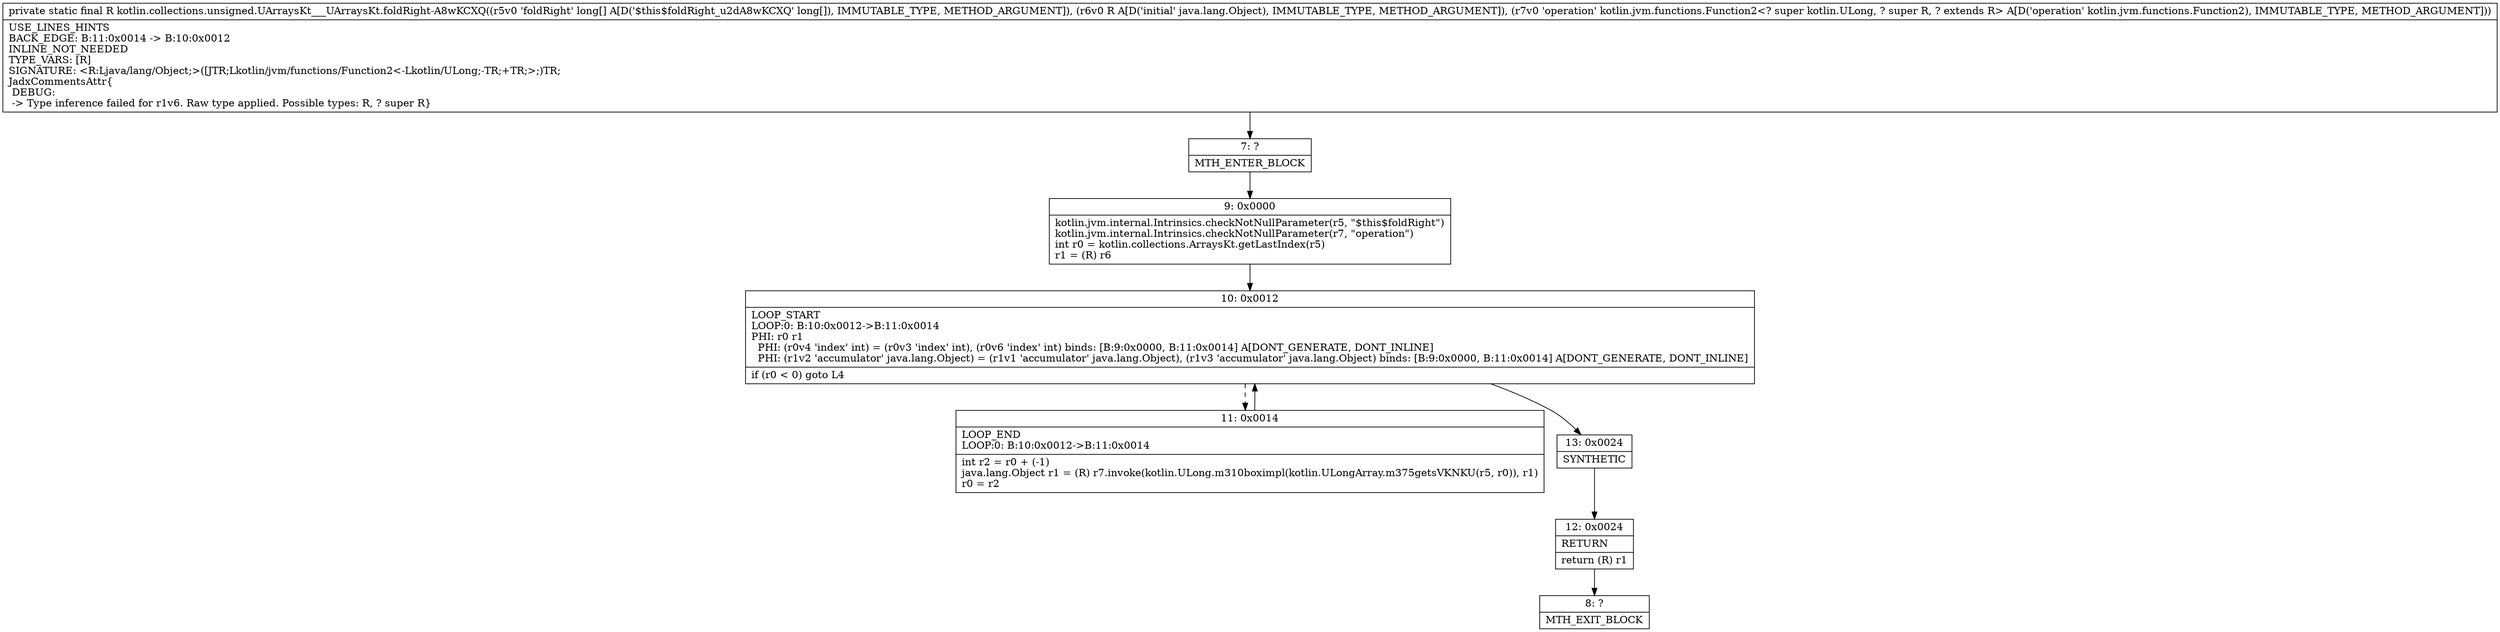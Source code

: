 digraph "CFG forkotlin.collections.unsigned.UArraysKt___UArraysKt.foldRight\-A8wKCXQ([JLjava\/lang\/Object;Lkotlin\/jvm\/functions\/Function2;)Ljava\/lang\/Object;" {
Node_7 [shape=record,label="{7\:\ ?|MTH_ENTER_BLOCK\l}"];
Node_9 [shape=record,label="{9\:\ 0x0000|kotlin.jvm.internal.Intrinsics.checkNotNullParameter(r5, \"$this$foldRight\")\lkotlin.jvm.internal.Intrinsics.checkNotNullParameter(r7, \"operation\")\lint r0 = kotlin.collections.ArraysKt.getLastIndex(r5)\lr1 = (R) r6\l}"];
Node_10 [shape=record,label="{10\:\ 0x0012|LOOP_START\lLOOP:0: B:10:0x0012\-\>B:11:0x0014\lPHI: r0 r1 \l  PHI: (r0v4 'index' int) = (r0v3 'index' int), (r0v6 'index' int) binds: [B:9:0x0000, B:11:0x0014] A[DONT_GENERATE, DONT_INLINE]\l  PHI: (r1v2 'accumulator' java.lang.Object) = (r1v1 'accumulator' java.lang.Object), (r1v3 'accumulator' java.lang.Object) binds: [B:9:0x0000, B:11:0x0014] A[DONT_GENERATE, DONT_INLINE]\l|if (r0 \< 0) goto L4\l}"];
Node_11 [shape=record,label="{11\:\ 0x0014|LOOP_END\lLOOP:0: B:10:0x0012\-\>B:11:0x0014\l|int r2 = r0 + (\-1)\ljava.lang.Object r1 = (R) r7.invoke(kotlin.ULong.m310boximpl(kotlin.ULongArray.m375getsVKNKU(r5, r0)), r1)\lr0 = r2\l}"];
Node_13 [shape=record,label="{13\:\ 0x0024|SYNTHETIC\l}"];
Node_12 [shape=record,label="{12\:\ 0x0024|RETURN\l|return (R) r1\l}"];
Node_8 [shape=record,label="{8\:\ ?|MTH_EXIT_BLOCK\l}"];
MethodNode[shape=record,label="{private static final R kotlin.collections.unsigned.UArraysKt___UArraysKt.foldRight\-A8wKCXQ((r5v0 'foldRight' long[] A[D('$this$foldRight_u2dA8wKCXQ' long[]), IMMUTABLE_TYPE, METHOD_ARGUMENT]), (r6v0 R A[D('initial' java.lang.Object), IMMUTABLE_TYPE, METHOD_ARGUMENT]), (r7v0 'operation' kotlin.jvm.functions.Function2\<? super kotlin.ULong, ? super R, ? extends R\> A[D('operation' kotlin.jvm.functions.Function2), IMMUTABLE_TYPE, METHOD_ARGUMENT]))  | USE_LINES_HINTS\lBACK_EDGE: B:11:0x0014 \-\> B:10:0x0012\lINLINE_NOT_NEEDED\lTYPE_VARS: [R]\lSIGNATURE: \<R:Ljava\/lang\/Object;\>([JTR;Lkotlin\/jvm\/functions\/Function2\<\-Lkotlin\/ULong;\-TR;+TR;\>;)TR;\lJadxCommentsAttr\{\l DEBUG: \l \-\> Type inference failed for r1v6. Raw type applied. Possible types: R, ? super R\}\l}"];
MethodNode -> Node_7;Node_7 -> Node_9;
Node_9 -> Node_10;
Node_10 -> Node_11[style=dashed];
Node_10 -> Node_13;
Node_11 -> Node_10;
Node_13 -> Node_12;
Node_12 -> Node_8;
}

